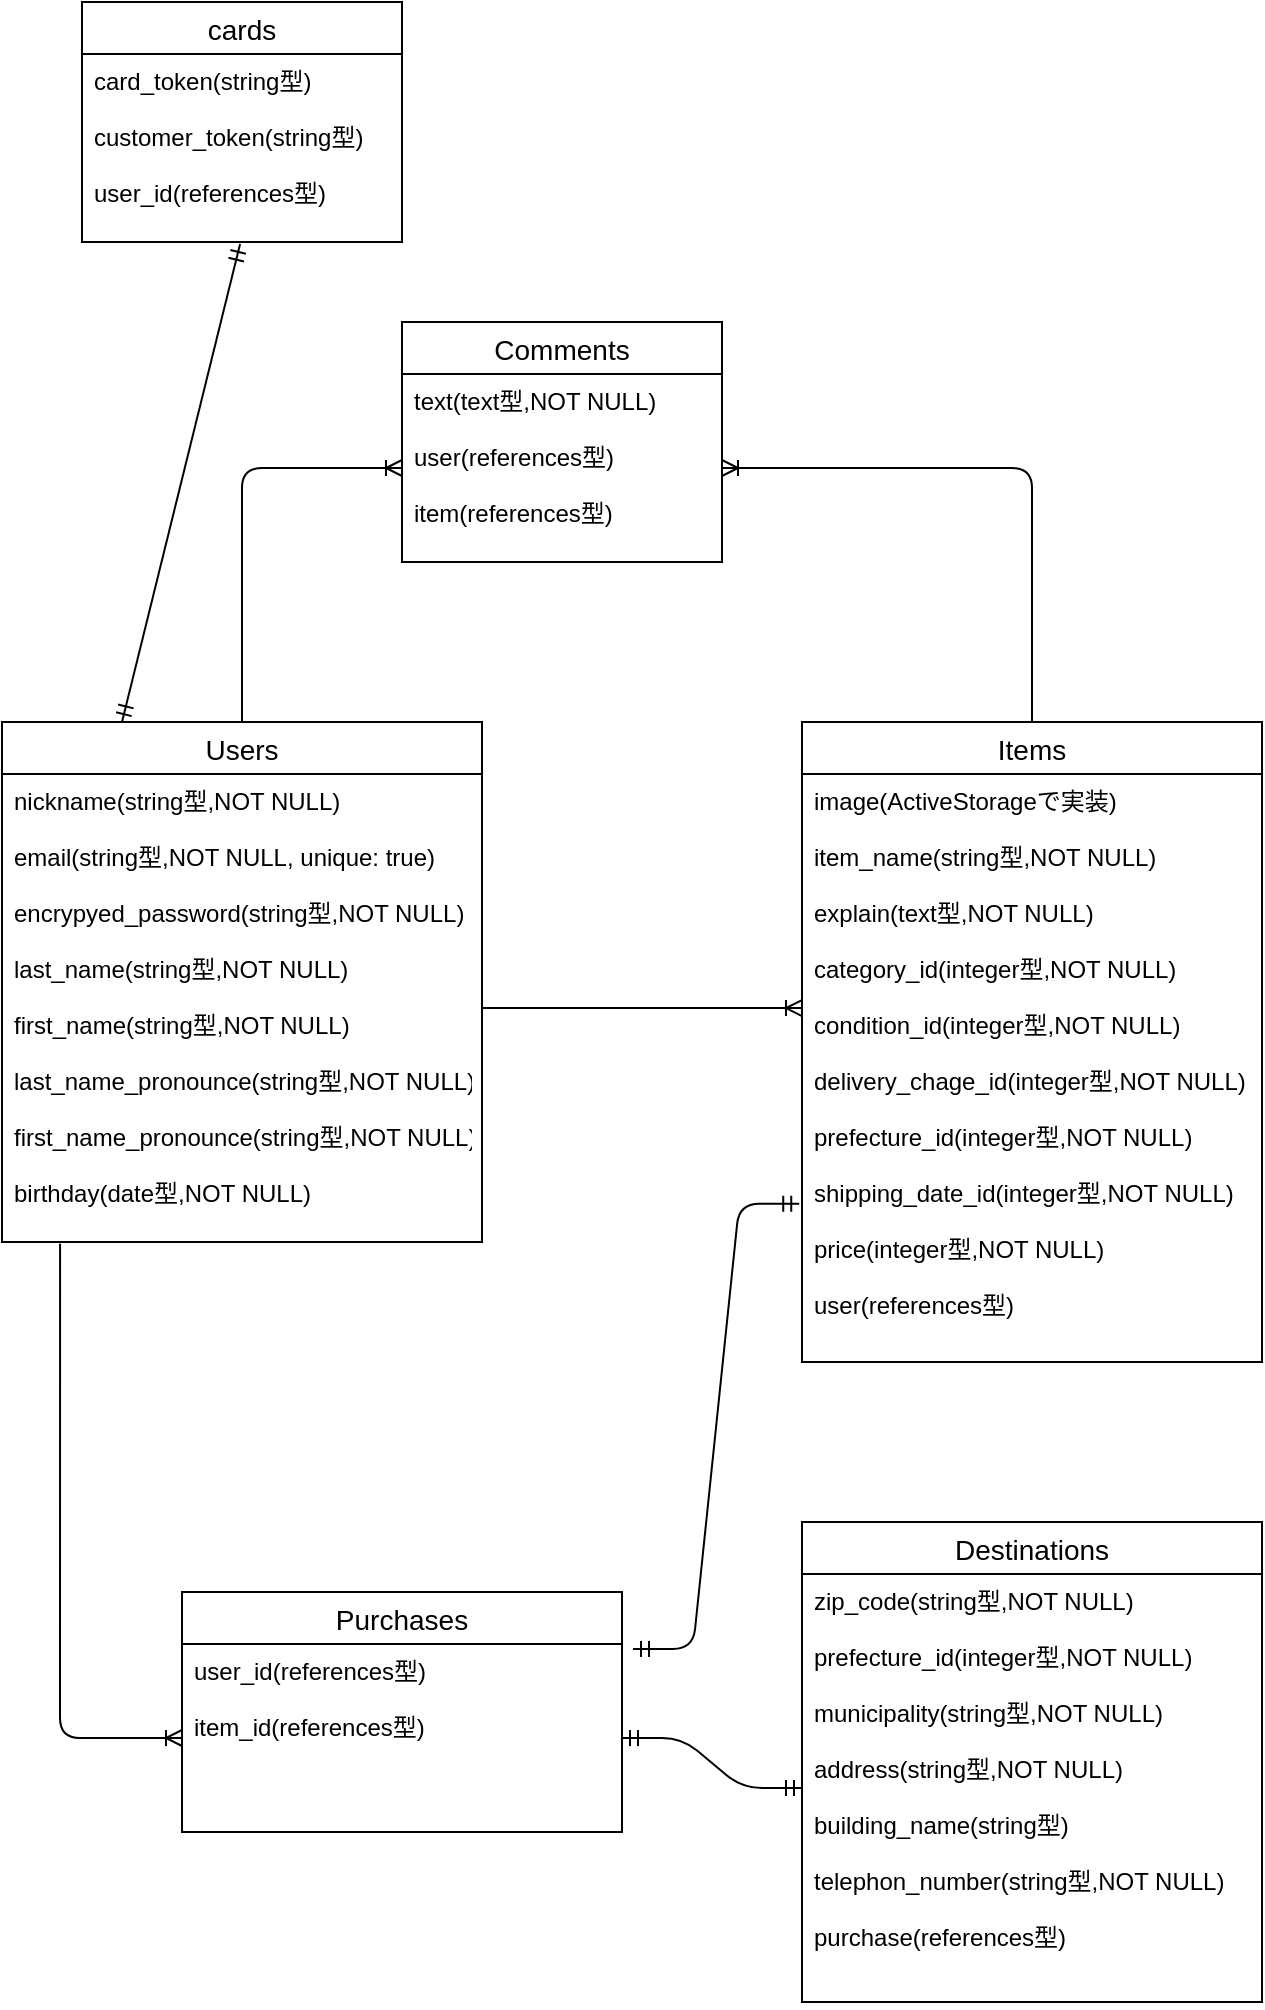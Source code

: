 <mxfile>
    <diagram id="BxGEnJKdpjkopbx9nkO2" name="ページ1">
        <mxGraphModel dx="599" dy="1712" grid="1" gridSize="10" guides="1" tooltips="1" connect="1" arrows="1" fold="1" page="1" pageScale="1" pageWidth="827" pageHeight="1169" math="0" shadow="0">
            <root>
                <mxCell id="0"/>
                <mxCell id="1" parent="0"/>
                <mxCell id="13" value="Users" style="swimlane;fontStyle=0;childLayout=stackLayout;horizontal=1;startSize=26;horizontalStack=0;resizeParent=1;resizeParentMax=0;resizeLast=0;collapsible=1;marginBottom=0;align=center;fontSize=14;" parent="1" vertex="1">
                    <mxGeometry y="240" width="240" height="260" as="geometry">
                        <mxRectangle y="240" width="50" height="26" as="alternateBounds"/>
                    </mxGeometry>
                </mxCell>
                <mxCell id="14" value="nickname(string型,NOT NULL)&#10;&#10;email(string型,NOT NULL, unique: true)&#10;&#10;encrypyed_password(string型,NOT NULL)&#10;&#10;last_name(string型,NOT NULL)&#10;&#10;first_name(string型,NOT NULL)&#10;&#10;last_name_pronounce(string型,NOT NULL)&#10;&#10;first_name_pronounce(string型,NOT NULL)&#10;&#10;birthday(date型,NOT NULL)" style="text;strokeColor=none;fillColor=none;spacingLeft=4;spacingRight=4;overflow=hidden;rotatable=0;points=[[0,0.5],[1,0.5]];portConstraint=eastwest;fontSize=12;" parent="13" vertex="1">
                    <mxGeometry y="26" width="240" height="234" as="geometry"/>
                </mxCell>
                <mxCell id="17" value="Items" style="swimlane;fontStyle=0;childLayout=stackLayout;horizontal=1;startSize=26;horizontalStack=0;resizeParent=1;resizeParentMax=0;resizeLast=0;collapsible=1;marginBottom=0;align=center;fontSize=14;" parent="1" vertex="1">
                    <mxGeometry x="400" y="240" width="230" height="320" as="geometry">
                        <mxRectangle y="240" width="50" height="26" as="alternateBounds"/>
                    </mxGeometry>
                </mxCell>
                <mxCell id="18" value="image(ActiveStorageで実装)&#10;&#10;item_name(string型,NOT NULL)&#10;&#10;explain(text型,NOT NULL)&#10;&#10;category_id(integer型,NOT NULL)&#10;&#10;condition_id(integer型,NOT NULL)&#10;&#10;delivery_chage_id(integer型,NOT NULL)&#10;&#10;prefecture_id(integer型,NOT NULL)&#10;&#10;shipping_date_id(integer型,NOT NULL)&#10;&#10;price(integer型,NOT NULL)&#10;&#10;user(references型)" style="text;strokeColor=none;fillColor=none;spacingLeft=4;spacingRight=4;overflow=hidden;rotatable=0;points=[[0,0.5],[1,0.5]];portConstraint=eastwest;fontSize=12;" parent="17" vertex="1">
                    <mxGeometry y="26" width="230" height="294" as="geometry"/>
                </mxCell>
                <mxCell id="21" value="Purchases" style="swimlane;fontStyle=0;childLayout=stackLayout;horizontal=1;startSize=26;horizontalStack=0;resizeParent=1;resizeParentMax=0;resizeLast=0;collapsible=1;marginBottom=0;align=center;fontSize=14;" parent="1" vertex="1">
                    <mxGeometry x="90" y="675" width="220" height="120" as="geometry">
                        <mxRectangle y="240" width="50" height="26" as="alternateBounds"/>
                    </mxGeometry>
                </mxCell>
                <mxCell id="22" value="user_id(references型)&#10;&#10;item_id(references型)" style="text;strokeColor=none;fillColor=none;spacingLeft=4;spacingRight=4;overflow=hidden;rotatable=0;points=[[0,0.5],[1,0.5]];portConstraint=eastwest;fontSize=12;" parent="21" vertex="1">
                    <mxGeometry y="26" width="220" height="94" as="geometry"/>
                </mxCell>
                <mxCell id="25" value="Destinations" style="swimlane;fontStyle=0;childLayout=stackLayout;horizontal=1;startSize=26;horizontalStack=0;resizeParent=1;resizeParentMax=0;resizeLast=0;collapsible=1;marginBottom=0;align=center;fontSize=14;" parent="1" vertex="1">
                    <mxGeometry x="400" y="640" width="230" height="240" as="geometry">
                        <mxRectangle y="240" width="50" height="26" as="alternateBounds"/>
                    </mxGeometry>
                </mxCell>
                <mxCell id="26" value="zip_code(string型,NOT NULL)&#10;&#10;prefecture_id(integer型,NOT NULL)&#10;&#10;municipality(string型,NOT NULL)&#10;&#10;address(string型,NOT NULL)&#10;&#10;building_name(string型)&#10;&#10;telephon_number(string型,NOT NULL)&#10;&#10;purchase(references型)" style="text;strokeColor=none;fillColor=none;spacingLeft=4;spacingRight=4;overflow=hidden;rotatable=0;points=[[0,0.5],[1,0.5]];portConstraint=eastwest;fontSize=12;" parent="25" vertex="1">
                    <mxGeometry y="26" width="230" height="214" as="geometry"/>
                </mxCell>
                <mxCell id="29" value="Comments" style="swimlane;fontStyle=0;childLayout=stackLayout;horizontal=1;startSize=26;horizontalStack=0;resizeParent=1;resizeParentMax=0;resizeLast=0;collapsible=1;marginBottom=0;align=center;fontSize=14;" parent="1" vertex="1">
                    <mxGeometry x="200" y="40" width="160" height="120" as="geometry">
                        <mxRectangle y="240" width="50" height="26" as="alternateBounds"/>
                    </mxGeometry>
                </mxCell>
                <mxCell id="30" value="text(text型,NOT NULL)&#10;&#10;user(references型)&#10;&#10;item(references型)" style="text;strokeColor=none;fillColor=none;spacingLeft=4;spacingRight=4;overflow=hidden;rotatable=0;points=[[0,0.5],[1,0.5]];portConstraint=eastwest;fontSize=12;" parent="29" vertex="1">
                    <mxGeometry y="26" width="160" height="94" as="geometry"/>
                </mxCell>
                <mxCell id="34" value="" style="edgeStyle=entityRelationEdgeStyle;fontSize=12;html=1;endArrow=ERoneToMany;exitX=1;exitY=0.5;exitDx=0;exitDy=0;entryX=0;entryY=0.398;entryDx=0;entryDy=0;entryPerimeter=0;" parent="1" source="14" target="18" edge="1">
                    <mxGeometry width="100" height="100" relative="1" as="geometry">
                        <mxPoint x="250" y="370" as="sourcePoint"/>
                        <mxPoint x="350" y="270" as="targetPoint"/>
                    </mxGeometry>
                </mxCell>
                <mxCell id="38" value="" style="edgeStyle=orthogonalEdgeStyle;fontSize=12;html=1;endArrow=ERoneToMany;exitX=0.5;exitY=0;exitDx=0;exitDy=0;entryX=0;entryY=0.5;entryDx=0;entryDy=0;" parent="1" source="13" target="30" edge="1">
                    <mxGeometry width="100" height="100" relative="1" as="geometry">
                        <mxPoint x="250" y="370" as="sourcePoint"/>
                        <mxPoint x="350" y="270" as="targetPoint"/>
                    </mxGeometry>
                </mxCell>
                <mxCell id="39" value="" style="edgeStyle=orthogonalEdgeStyle;fontSize=12;html=1;endArrow=ERoneToMany;exitX=0.5;exitY=0;exitDx=0;exitDy=0;entryX=1;entryY=0.5;entryDx=0;entryDy=0;" parent="1" source="17" target="30" edge="1">
                    <mxGeometry width="100" height="100" relative="1" as="geometry">
                        <mxPoint x="250" y="370" as="sourcePoint"/>
                        <mxPoint x="350" y="270" as="targetPoint"/>
                    </mxGeometry>
                </mxCell>
                <mxCell id="41" value="" style="edgeStyle=orthogonalEdgeStyle;fontSize=12;html=1;endArrow=ERoneToMany;entryX=0;entryY=0.5;entryDx=0;entryDy=0;exitX=0.121;exitY=1.004;exitDx=0;exitDy=0;exitPerimeter=0;" parent="1" source="14" target="22" edge="1">
                    <mxGeometry width="100" height="100" relative="1" as="geometry">
                        <mxPoint x="120" y="510" as="sourcePoint"/>
                        <mxPoint x="310" y="600" as="targetPoint"/>
                    </mxGeometry>
                </mxCell>
                <mxCell id="42" value="" style="edgeStyle=entityRelationEdgeStyle;fontSize=12;html=1;endArrow=ERmandOne;startArrow=ERmandOne;entryX=0;entryY=0.5;entryDx=0;entryDy=0;exitX=1;exitY=0.5;exitDx=0;exitDy=0;" parent="1" source="22" target="26" edge="1">
                    <mxGeometry width="100" height="100" relative="1" as="geometry">
                        <mxPoint x="210" y="820" as="sourcePoint"/>
                        <mxPoint x="310" y="720" as="targetPoint"/>
                    </mxGeometry>
                </mxCell>
                <mxCell id="43" value="" style="edgeStyle=entityRelationEdgeStyle;fontSize=12;html=1;endArrow=ERmandOne;startArrow=ERmandOne;entryX=-0.006;entryY=0.731;entryDx=0;entryDy=0;entryPerimeter=0;exitX=1.025;exitY=0.026;exitDx=0;exitDy=0;exitPerimeter=0;" parent="1" source="22" target="18" edge="1">
                    <mxGeometry width="100" height="100" relative="1" as="geometry">
                        <mxPoint x="210" y="660" as="sourcePoint"/>
                        <mxPoint x="310" y="560" as="targetPoint"/>
                    </mxGeometry>
                </mxCell>
                <mxCell id="44" value="cards" style="swimlane;fontStyle=0;childLayout=stackLayout;horizontal=1;startSize=26;horizontalStack=0;resizeParent=1;resizeParentMax=0;resizeLast=0;collapsible=1;marginBottom=0;align=center;fontSize=14;" parent="1" vertex="1">
                    <mxGeometry x="40" y="-120" width="160" height="120" as="geometry"/>
                </mxCell>
                <mxCell id="46" value="card_token(string型)&#10;&#10;customer_token(string型)&#10;&#10;user_id(references型)" style="text;strokeColor=none;fillColor=none;spacingLeft=4;spacingRight=4;overflow=hidden;rotatable=0;points=[[0,0.5],[1,0.5]];portConstraint=eastwest;fontSize=12;" parent="44" vertex="1">
                    <mxGeometry y="26" width="160" height="94" as="geometry"/>
                </mxCell>
                <mxCell id="48" value="" style="fontSize=12;html=1;endArrow=ERmandOne;startArrow=ERmandOne;exitX=0.25;exitY=0;exitDx=0;exitDy=0;entryX=0.494;entryY=1.011;entryDx=0;entryDy=0;entryPerimeter=0;" parent="1" source="13" target="46" edge="1">
                    <mxGeometry width="100" height="100" relative="1" as="geometry">
                        <mxPoint x="50" y="150" as="sourcePoint"/>
                        <mxPoint x="70" y="70" as="targetPoint"/>
                    </mxGeometry>
                </mxCell>
            </root>
        </mxGraphModel>
    </diagram>
</mxfile>